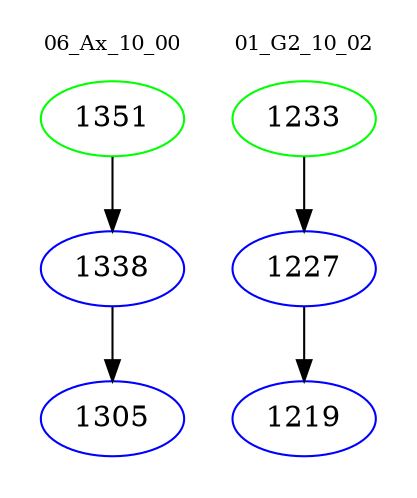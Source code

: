 digraph{
subgraph cluster_0 {
color = white
label = "06_Ax_10_00";
fontsize=10;
T0_1351 [label="1351", color="green"]
T0_1351 -> T0_1338 [color="black"]
T0_1338 [label="1338", color="blue"]
T0_1338 -> T0_1305 [color="black"]
T0_1305 [label="1305", color="blue"]
}
subgraph cluster_1 {
color = white
label = "01_G2_10_02";
fontsize=10;
T1_1233 [label="1233", color="green"]
T1_1233 -> T1_1227 [color="black"]
T1_1227 [label="1227", color="blue"]
T1_1227 -> T1_1219 [color="black"]
T1_1219 [label="1219", color="blue"]
}
}
